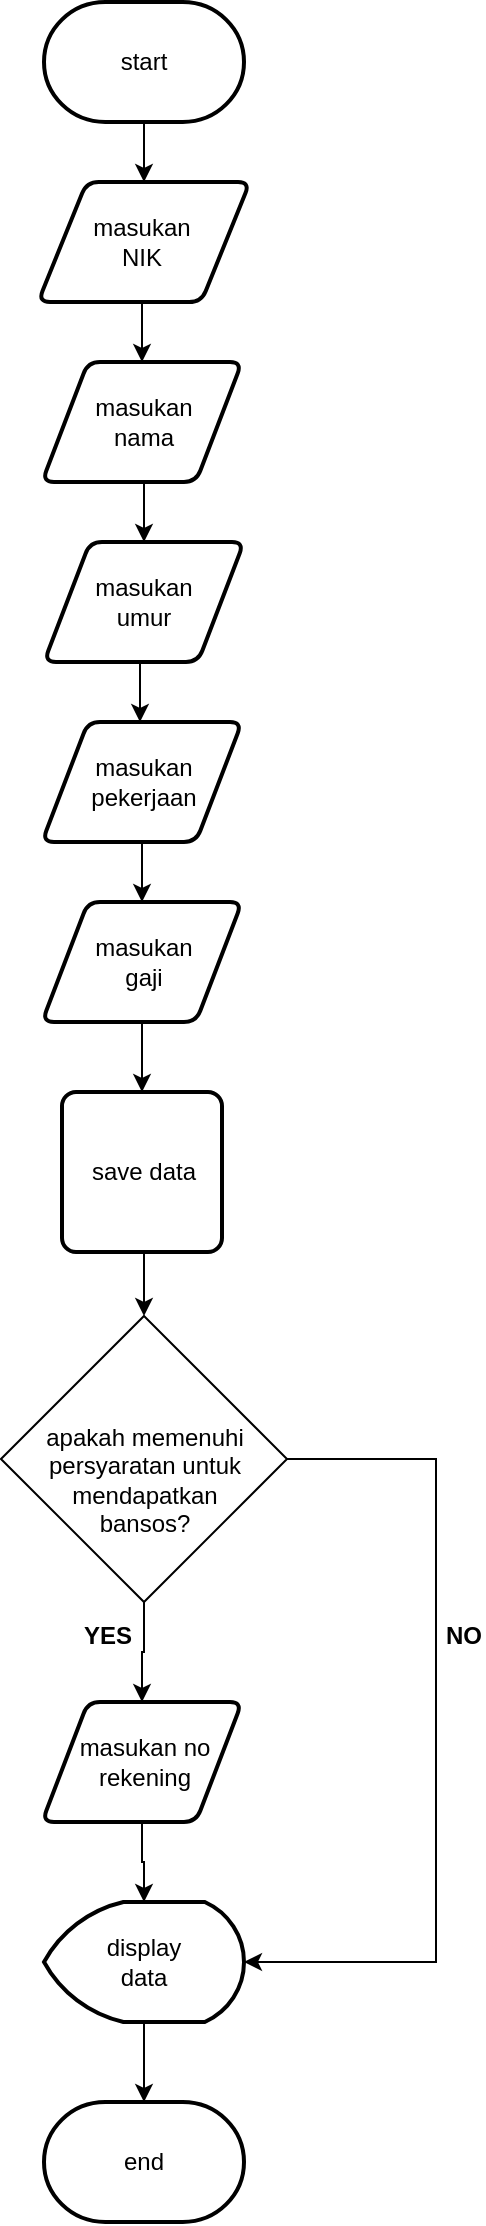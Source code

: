 <mxfile version="24.2.1" type="github">
  <diagram name="Halaman-1" id="q7NMfDNR9LQR9TDVqBpN">
    <mxGraphModel dx="663" dy="405" grid="1" gridSize="11" guides="1" tooltips="1" connect="1" arrows="1" fold="1" page="1" pageScale="1" pageWidth="827" pageHeight="1169" math="0" shadow="0">
      <root>
        <mxCell id="0" />
        <mxCell id="1" parent="0" />
        <mxCell id="9imt6zPD4I0KQVr-jAnw-1" value="" style="strokeWidth=2;html=1;shape=mxgraph.flowchart.terminator;whiteSpace=wrap;labelBackgroundColor=none;" vertex="1" parent="1">
          <mxGeometry x="365" y="40" width="100" height="60" as="geometry" />
        </mxCell>
        <mxCell id="9imt6zPD4I0KQVr-jAnw-2" value="" style="endArrow=classic;html=1;rounded=0;exitX=0.5;exitY=1;exitDx=0;exitDy=0;exitPerimeter=0;entryX=0.5;entryY=0;entryDx=0;entryDy=0;labelBackgroundColor=none;fontColor=default;" edge="1" parent="1" source="9imt6zPD4I0KQVr-jAnw-1" target="9imt6zPD4I0KQVr-jAnw-3">
          <mxGeometry width="50" height="50" relative="1" as="geometry">
            <mxPoint x="420" y="200" as="sourcePoint" />
            <mxPoint x="414" y="160" as="targetPoint" />
          </mxGeometry>
        </mxCell>
        <mxCell id="9imt6zPD4I0KQVr-jAnw-47" style="edgeStyle=orthogonalEdgeStyle;rounded=0;orthogonalLoop=1;jettySize=auto;html=1;exitX=0.5;exitY=1;exitDx=0;exitDy=0;entryX=0.5;entryY=0;entryDx=0;entryDy=0;labelBackgroundColor=none;fontColor=default;" edge="1" parent="1" source="9imt6zPD4I0KQVr-jAnw-3" target="9imt6zPD4I0KQVr-jAnw-6">
          <mxGeometry relative="1" as="geometry" />
        </mxCell>
        <mxCell id="9imt6zPD4I0KQVr-jAnw-3" value="" style="shape=parallelogram;html=1;strokeWidth=2;perimeter=parallelogramPerimeter;whiteSpace=wrap;rounded=1;arcSize=12;size=0.23;labelBackgroundColor=none;" vertex="1" parent="1">
          <mxGeometry x="362" y="130" width="106" height="60" as="geometry" />
        </mxCell>
        <mxCell id="9imt6zPD4I0KQVr-jAnw-22" style="edgeStyle=orthogonalEdgeStyle;rounded=0;orthogonalLoop=1;jettySize=auto;html=1;entryX=1;entryY=0.5;entryDx=0;entryDy=0;entryPerimeter=0;exitX=1;exitY=0.5;exitDx=0;exitDy=0;labelBackgroundColor=none;fontColor=default;" edge="1" parent="1" source="9imt6zPD4I0KQVr-jAnw-4" target="9imt6zPD4I0KQVr-jAnw-46">
          <mxGeometry relative="1" as="geometry">
            <mxPoint x="560" y="1310" as="targetPoint" />
            <mxPoint x="473" y="812" as="sourcePoint" />
            <Array as="points">
              <mxPoint x="561" y="768" />
              <mxPoint x="561" y="1020" />
            </Array>
          </mxGeometry>
        </mxCell>
        <mxCell id="9imt6zPD4I0KQVr-jAnw-4" value="" style="rhombus;whiteSpace=wrap;html=1;labelBackgroundColor=none;" vertex="1" parent="1">
          <mxGeometry x="343.5" y="697" width="143" height="143" as="geometry" />
        </mxCell>
        <mxCell id="9imt6zPD4I0KQVr-jAnw-48" style="edgeStyle=orthogonalEdgeStyle;rounded=0;orthogonalLoop=1;jettySize=auto;html=1;exitX=0.5;exitY=1;exitDx=0;exitDy=0;entryX=0.5;entryY=0;entryDx=0;entryDy=0;labelBackgroundColor=none;fontColor=default;" edge="1" parent="1" source="9imt6zPD4I0KQVr-jAnw-6" target="9imt6zPD4I0KQVr-jAnw-8">
          <mxGeometry relative="1" as="geometry" />
        </mxCell>
        <mxCell id="9imt6zPD4I0KQVr-jAnw-6" value="" style="shape=parallelogram;html=1;strokeWidth=2;perimeter=parallelogramPerimeter;whiteSpace=wrap;rounded=1;arcSize=12;size=0.23;labelBackgroundColor=none;" vertex="1" parent="1">
          <mxGeometry x="364" y="220" width="100" height="60" as="geometry" />
        </mxCell>
        <mxCell id="9imt6zPD4I0KQVr-jAnw-7" value="" style="endArrow=classic;html=1;rounded=0;exitX=0.5;exitY=1;exitDx=0;exitDy=0;exitPerimeter=0;labelBackgroundColor=none;fontColor=default;" edge="1" parent="1">
          <mxGeometry width="50" height="50" relative="1" as="geometry">
            <mxPoint x="413" y="340" as="sourcePoint" />
            <mxPoint x="413" y="400" as="targetPoint" />
          </mxGeometry>
        </mxCell>
        <mxCell id="9imt6zPD4I0KQVr-jAnw-8" value="" style="shape=parallelogram;html=1;strokeWidth=2;perimeter=parallelogramPerimeter;whiteSpace=wrap;rounded=1;arcSize=12;size=0.23;labelBackgroundColor=none;" vertex="1" parent="1">
          <mxGeometry x="365" y="310" width="100" height="60" as="geometry" />
        </mxCell>
        <mxCell id="9imt6zPD4I0KQVr-jAnw-9" value="" style="endArrow=classic;html=1;rounded=0;exitX=0.5;exitY=1;exitDx=0;exitDy=0;exitPerimeter=0;entryX=0.5;entryY=0;entryDx=0;entryDy=0;labelBackgroundColor=none;fontColor=default;" edge="1" parent="1" target="9imt6zPD4I0KQVr-jAnw-10">
          <mxGeometry width="50" height="50" relative="1" as="geometry">
            <mxPoint x="413" y="460" as="sourcePoint" />
            <mxPoint x="413" y="520" as="targetPoint" />
          </mxGeometry>
        </mxCell>
        <mxCell id="9imt6zPD4I0KQVr-jAnw-49" style="edgeStyle=orthogonalEdgeStyle;rounded=0;orthogonalLoop=1;jettySize=auto;html=1;exitX=0.5;exitY=1;exitDx=0;exitDy=0;entryX=0.5;entryY=0;entryDx=0;entryDy=0;labelBackgroundColor=none;fontColor=default;" edge="1" parent="1" source="9imt6zPD4I0KQVr-jAnw-10" target="9imt6zPD4I0KQVr-jAnw-12">
          <mxGeometry relative="1" as="geometry" />
        </mxCell>
        <mxCell id="9imt6zPD4I0KQVr-jAnw-10" value="" style="shape=parallelogram;html=1;strokeWidth=2;perimeter=parallelogramPerimeter;whiteSpace=wrap;rounded=1;arcSize=12;size=0.23;labelBackgroundColor=none;" vertex="1" parent="1">
          <mxGeometry x="364" y="400" width="100" height="60" as="geometry" />
        </mxCell>
        <mxCell id="9imt6zPD4I0KQVr-jAnw-50" style="edgeStyle=orthogonalEdgeStyle;rounded=0;orthogonalLoop=1;jettySize=auto;html=1;exitX=0.5;exitY=1;exitDx=0;exitDy=0;entryX=0.5;entryY=0;entryDx=0;entryDy=0;labelBackgroundColor=none;fontColor=default;" edge="1" parent="1" source="9imt6zPD4I0KQVr-jAnw-12" target="9imt6zPD4I0KQVr-jAnw-44">
          <mxGeometry relative="1" as="geometry">
            <mxPoint x="413.632" y="580" as="targetPoint" />
          </mxGeometry>
        </mxCell>
        <mxCell id="9imt6zPD4I0KQVr-jAnw-12" value="" style="shape=parallelogram;html=1;strokeWidth=2;perimeter=parallelogramPerimeter;whiteSpace=wrap;rounded=1;arcSize=12;size=0.23;labelBackgroundColor=none;" vertex="1" parent="1">
          <mxGeometry x="364" y="490" width="100" height="60" as="geometry" />
        </mxCell>
        <mxCell id="9imt6zPD4I0KQVr-jAnw-18" value="" style="endArrow=classic;html=1;rounded=0;exitX=0.5;exitY=1;exitDx=0;exitDy=0;exitPerimeter=0;labelBackgroundColor=none;fontColor=default;" edge="1" parent="1">
          <mxGeometry width="50" height="50" relative="1" as="geometry">
            <mxPoint x="414" y="940" as="sourcePoint" />
            <mxPoint x="413" y="940" as="targetPoint" />
          </mxGeometry>
        </mxCell>
        <mxCell id="9imt6zPD4I0KQVr-jAnw-19" value="" style="shape=parallelogram;html=1;strokeWidth=2;perimeter=parallelogramPerimeter;whiteSpace=wrap;rounded=1;arcSize=12;size=0.23;labelBackgroundColor=none;" vertex="1" parent="1">
          <mxGeometry x="364" y="890" width="100" height="60" as="geometry" />
        </mxCell>
        <mxCell id="9imt6zPD4I0KQVr-jAnw-20" value="" style="strokeWidth=2;html=1;shape=mxgraph.flowchart.terminator;whiteSpace=wrap;labelBackgroundColor=none;" vertex="1" parent="1">
          <mxGeometry x="365" y="1090" width="100" height="60" as="geometry" />
        </mxCell>
        <mxCell id="9imt6zPD4I0KQVr-jAnw-32" style="edgeStyle=orthogonalEdgeStyle;rounded=0;orthogonalLoop=1;jettySize=auto;html=1;entryX=0.5;entryY=0;entryDx=0;entryDy=0;labelBackgroundColor=none;fontColor=default;" edge="1" parent="1" source="9imt6zPD4I0KQVr-jAnw-4" target="9imt6zPD4I0KQVr-jAnw-19">
          <mxGeometry relative="1" as="geometry">
            <mxPoint x="414" y="940" as="sourcePoint" />
            <mxPoint x="420" y="990" as="targetPoint" />
          </mxGeometry>
        </mxCell>
        <mxCell id="9imt6zPD4I0KQVr-jAnw-33" value="YES" style="text;html=1;align=center;verticalAlign=middle;whiteSpace=wrap;rounded=0;labelBackgroundColor=none;fontStyle=1" vertex="1" parent="1">
          <mxGeometry x="384" y="847" width="26" height="20" as="geometry" />
        </mxCell>
        <mxCell id="9imt6zPD4I0KQVr-jAnw-34" value="NO" style="text;html=1;align=center;verticalAlign=middle;whiteSpace=wrap;rounded=0;labelBackgroundColor=none;fillColor=none;fontStyle=1" vertex="1" parent="1">
          <mxGeometry x="565" y="847" width="20" height="20" as="geometry" />
        </mxCell>
        <mxCell id="9imt6zPD4I0KQVr-jAnw-51" style="edgeStyle=orthogonalEdgeStyle;rounded=0;orthogonalLoop=1;jettySize=auto;html=1;exitX=0.5;exitY=1;exitDx=0;exitDy=0;entryX=0.5;entryY=0;entryDx=0;entryDy=0;labelBackgroundColor=none;fontColor=default;" edge="1" parent="1" source="9imt6zPD4I0KQVr-jAnw-44" target="9imt6zPD4I0KQVr-jAnw-4">
          <mxGeometry relative="1" as="geometry" />
        </mxCell>
        <mxCell id="9imt6zPD4I0KQVr-jAnw-44" value="" style="rounded=1;whiteSpace=wrap;html=1;absoluteArcSize=1;arcSize=14;strokeWidth=2;labelBackgroundColor=none;" vertex="1" parent="1">
          <mxGeometry x="374" y="585" width="80" height="80" as="geometry" />
        </mxCell>
        <mxCell id="9imt6zPD4I0KQVr-jAnw-46" value="" style="strokeWidth=2;html=1;shape=mxgraph.flowchart.display;whiteSpace=wrap;labelBackgroundColor=none;" vertex="1" parent="1">
          <mxGeometry x="365" y="990" width="100" height="60" as="geometry" />
        </mxCell>
        <mxCell id="9imt6zPD4I0KQVr-jAnw-52" value="start" style="text;html=1;align=center;verticalAlign=middle;whiteSpace=wrap;rounded=0;labelBackgroundColor=none;" vertex="1" parent="1">
          <mxGeometry x="385" y="55" width="60" height="30" as="geometry" />
        </mxCell>
        <mxCell id="9imt6zPD4I0KQVr-jAnw-53" value="save data" style="text;html=1;align=center;verticalAlign=middle;whiteSpace=wrap;rounded=0;" vertex="1" parent="1">
          <mxGeometry x="385" y="610" width="60" height="30" as="geometry" />
        </mxCell>
        <mxCell id="9imt6zPD4I0KQVr-jAnw-54" value="display data" style="text;html=1;align=center;verticalAlign=middle;whiteSpace=wrap;rounded=0;" vertex="1" parent="1">
          <mxGeometry x="385" y="1005" width="60" height="30" as="geometry" />
        </mxCell>
        <mxCell id="9imt6zPD4I0KQVr-jAnw-55" value="end" style="text;html=1;align=center;verticalAlign=middle;whiteSpace=wrap;rounded=0;" vertex="1" parent="1">
          <mxGeometry x="385" y="1105" width="60" height="30" as="geometry" />
        </mxCell>
        <mxCell id="9imt6zPD4I0KQVr-jAnw-57" value="masukan NIK" style="text;html=1;align=center;verticalAlign=middle;whiteSpace=wrap;rounded=0;" vertex="1" parent="1">
          <mxGeometry x="384" y="145" width="60" height="30" as="geometry" />
        </mxCell>
        <mxCell id="9imt6zPD4I0KQVr-jAnw-58" value="masukan nama" style="text;html=1;align=center;verticalAlign=middle;whiteSpace=wrap;rounded=0;" vertex="1" parent="1">
          <mxGeometry x="385" y="233.5" width="60" height="33" as="geometry" />
        </mxCell>
        <mxCell id="9imt6zPD4I0KQVr-jAnw-59" value="masukan umur" style="text;html=1;align=center;verticalAlign=middle;whiteSpace=wrap;rounded=0;" vertex="1" parent="1">
          <mxGeometry x="385" y="325" width="60" height="30" as="geometry" />
        </mxCell>
        <mxCell id="9imt6zPD4I0KQVr-jAnw-60" value="masukan pekerjaan" style="text;html=1;align=center;verticalAlign=middle;whiteSpace=wrap;rounded=0;" vertex="1" parent="1">
          <mxGeometry x="385" y="415" width="60" height="30" as="geometry" />
        </mxCell>
        <mxCell id="9imt6zPD4I0KQVr-jAnw-62" value="masukan gaji" style="text;html=1;align=center;verticalAlign=middle;whiteSpace=wrap;rounded=0;" vertex="1" parent="1">
          <mxGeometry x="385" y="505" width="60" height="30" as="geometry" />
        </mxCell>
        <mxCell id="9imt6zPD4I0KQVr-jAnw-63" value="apakah memenuhi persyaratan untuk mendapatkan bansos?" style="text;html=1;align=center;verticalAlign=middle;whiteSpace=wrap;rounded=0;" vertex="1" parent="1">
          <mxGeometry x="360.75" y="762" width="108.5" height="33.88" as="geometry" />
        </mxCell>
        <mxCell id="9imt6zPD4I0KQVr-jAnw-65" value="masukan no rekening" style="text;html=1;align=center;verticalAlign=middle;whiteSpace=wrap;rounded=0;" vertex="1" parent="1">
          <mxGeometry x="380.5" y="905" width="69" height="30" as="geometry" />
        </mxCell>
        <mxCell id="9imt6zPD4I0KQVr-jAnw-67" style="edgeStyle=orthogonalEdgeStyle;rounded=0;orthogonalLoop=1;jettySize=auto;html=1;exitX=0.5;exitY=1;exitDx=0;exitDy=0;entryX=0.5;entryY=0;entryDx=0;entryDy=0;entryPerimeter=0;" edge="1" parent="1" source="9imt6zPD4I0KQVr-jAnw-19" target="9imt6zPD4I0KQVr-jAnw-46">
          <mxGeometry relative="1" as="geometry" />
        </mxCell>
        <mxCell id="9imt6zPD4I0KQVr-jAnw-70" style="edgeStyle=orthogonalEdgeStyle;rounded=0;orthogonalLoop=1;jettySize=auto;html=1;exitX=0.5;exitY=1;exitDx=0;exitDy=0;exitPerimeter=0;entryX=0.5;entryY=0;entryDx=0;entryDy=0;entryPerimeter=0;" edge="1" parent="1" source="9imt6zPD4I0KQVr-jAnw-46" target="9imt6zPD4I0KQVr-jAnw-20">
          <mxGeometry relative="1" as="geometry" />
        </mxCell>
      </root>
    </mxGraphModel>
  </diagram>
</mxfile>
